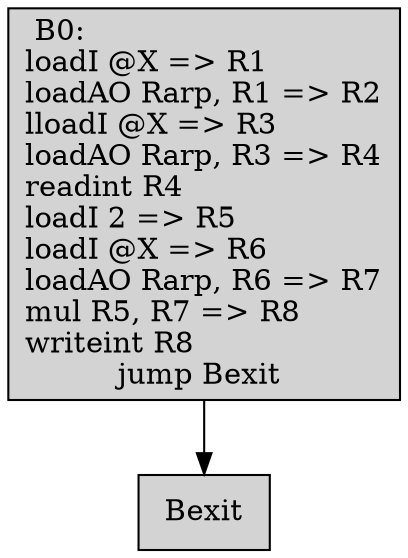 digraph TL15_ILOC {
ordering=out;
node [shape = box];
node [colorscheme="pastel13" style=filled fillcolor="lightgrey"];
n0 [label= " B0: \lloadI @X => R1\lloadAO Rarp, R1 => R2\llloadI @X => R3\lloadAO Rarp, R3 => R4\lreadint R4\lloadI 2 => R5\lloadI @X => R6\lloadAO Rarp, R6 => R7\lmul R5, R7 => R8\lwriteint R8\ljump Bexit "]
n1[label= " Bexit "]
n0 -> n1


}